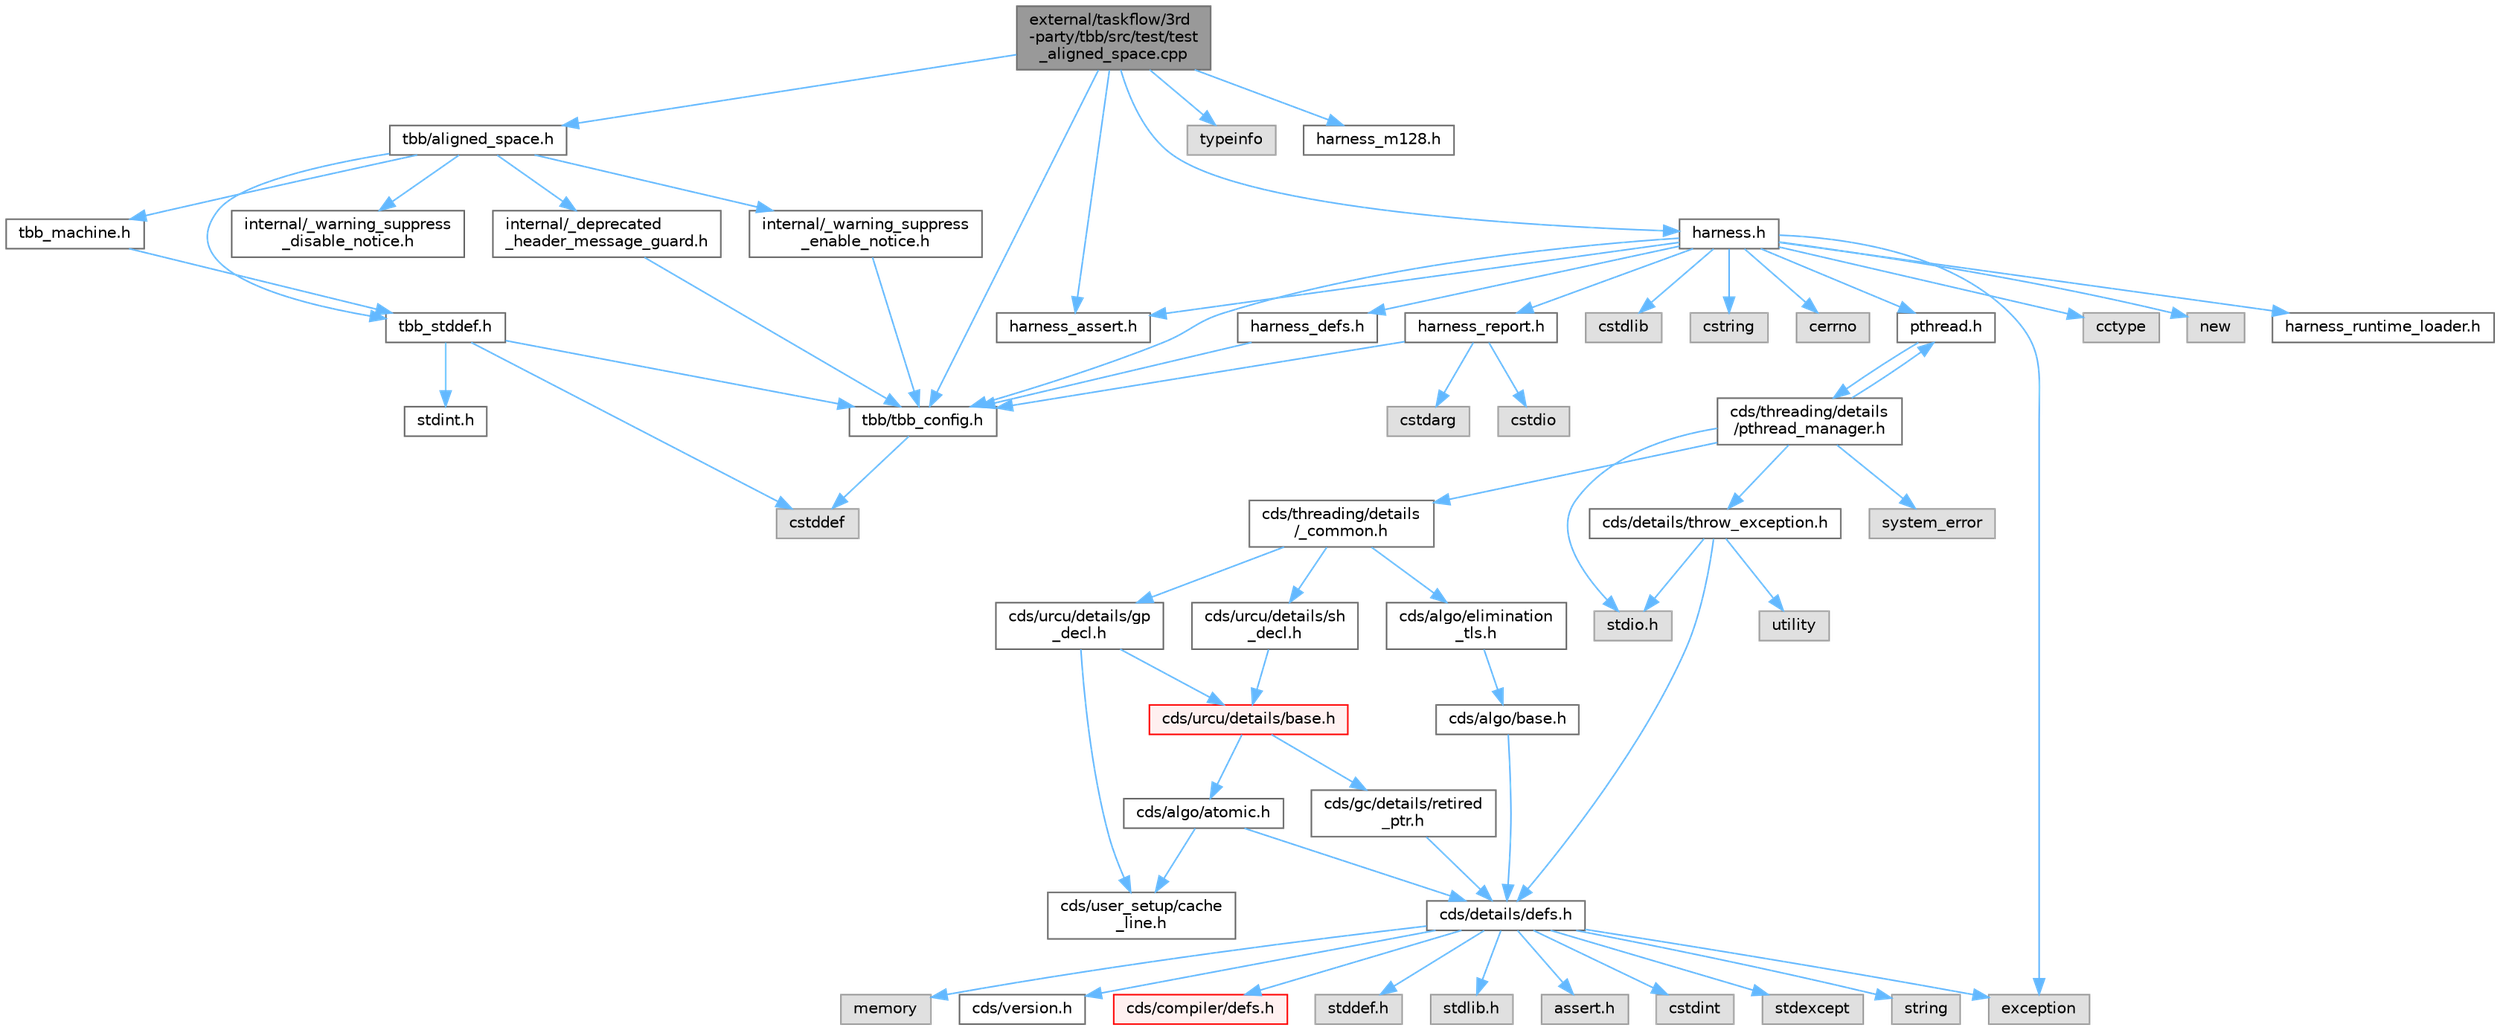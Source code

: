 digraph "external/taskflow/3rd-party/tbb/src/test/test_aligned_space.cpp"
{
 // LATEX_PDF_SIZE
  bgcolor="transparent";
  edge [fontname=Helvetica,fontsize=10,labelfontname=Helvetica,labelfontsize=10];
  node [fontname=Helvetica,fontsize=10,shape=box,height=0.2,width=0.4];
  Node1 [id="Node000001",label="external/taskflow/3rd\l-party/tbb/src/test/test\l_aligned_space.cpp",height=0.2,width=0.4,color="gray40", fillcolor="grey60", style="filled", fontcolor="black",tooltip=" "];
  Node1 -> Node2 [id="edge67_Node000001_Node000002",color="steelblue1",style="solid",tooltip=" "];
  Node2 [id="Node000002",label="tbb/tbb_config.h",height=0.2,width=0.4,color="grey40", fillcolor="white", style="filled",URL="$tbb__config_8h.html",tooltip=" "];
  Node2 -> Node3 [id="edge68_Node000002_Node000003",color="steelblue1",style="solid",tooltip=" "];
  Node3 [id="Node000003",label="cstddef",height=0.2,width=0.4,color="grey60", fillcolor="#E0E0E0", style="filled",tooltip=" "];
  Node1 -> Node4 [id="edge69_Node000001_Node000004",color="steelblue1",style="solid",tooltip=" "];
  Node4 [id="Node000004",label="tbb/aligned_space.h",height=0.2,width=0.4,color="grey40", fillcolor="white", style="filled",URL="$aligned__space_8h.html",tooltip=" "];
  Node4 -> Node5 [id="edge70_Node000004_Node000005",color="steelblue1",style="solid",tooltip=" "];
  Node5 [id="Node000005",label="internal/_deprecated\l_header_message_guard.h",height=0.2,width=0.4,color="grey40", fillcolor="white", style="filled",URL="$__deprecated__header__message__guard_8h.html",tooltip=" "];
  Node5 -> Node2 [id="edge71_Node000005_Node000002",color="steelblue1",style="solid",tooltip=" "];
  Node4 -> Node6 [id="edge72_Node000004_Node000006",color="steelblue1",style="solid",tooltip=" "];
  Node6 [id="Node000006",label="internal/_warning_suppress\l_enable_notice.h",height=0.2,width=0.4,color="grey40", fillcolor="white", style="filled",URL="$__warning__suppress__enable__notice_8h.html",tooltip=" "];
  Node6 -> Node2 [id="edge73_Node000006_Node000002",color="steelblue1",style="solid",tooltip=" "];
  Node4 -> Node7 [id="edge74_Node000004_Node000007",color="steelblue1",style="solid",tooltip=" "];
  Node7 [id="Node000007",label="tbb_stddef.h",height=0.2,width=0.4,color="grey40", fillcolor="white", style="filled",URL="$tbb__stddef_8h.html",tooltip=" "];
  Node7 -> Node2 [id="edge75_Node000007_Node000002",color="steelblue1",style="solid",tooltip=" "];
  Node7 -> Node3 [id="edge76_Node000007_Node000003",color="steelblue1",style="solid",tooltip=" "];
  Node7 -> Node8 [id="edge77_Node000007_Node000008",color="steelblue1",style="solid",tooltip=" "];
  Node8 [id="Node000008",label="stdint.h",height=0.2,width=0.4,color="grey40", fillcolor="white", style="filled",URL="$stdint_8h.html",tooltip=" "];
  Node4 -> Node9 [id="edge78_Node000004_Node000009",color="steelblue1",style="solid",tooltip=" "];
  Node9 [id="Node000009",label="tbb_machine.h",height=0.2,width=0.4,color="grey40", fillcolor="white", style="filled",URL="$tbb__machine_8h.html",tooltip=" "];
  Node9 -> Node7 [id="edge79_Node000009_Node000007",color="steelblue1",style="solid",tooltip=" "];
  Node4 -> Node10 [id="edge80_Node000004_Node000010",color="steelblue1",style="solid",tooltip=" "];
  Node10 [id="Node000010",label="internal/_warning_suppress\l_disable_notice.h",height=0.2,width=0.4,color="grey40", fillcolor="white", style="filled",URL="$__warning__suppress__disable__notice_8h.html",tooltip=" "];
  Node1 -> Node11 [id="edge81_Node000001_Node000011",color="steelblue1",style="solid",tooltip=" "];
  Node11 [id="Node000011",label="harness_assert.h",height=0.2,width=0.4,color="grey40", fillcolor="white", style="filled",URL="$harness__assert_8h.html",tooltip=" "];
  Node1 -> Node12 [id="edge82_Node000001_Node000012",color="steelblue1",style="solid",tooltip=" "];
  Node12 [id="Node000012",label="harness.h",height=0.2,width=0.4,color="grey40", fillcolor="white", style="filled",URL="$harness_8h.html",tooltip=" "];
  Node12 -> Node2 [id="edge83_Node000012_Node000002",color="steelblue1",style="solid",tooltip=" "];
  Node12 -> Node13 [id="edge84_Node000012_Node000013",color="steelblue1",style="solid",tooltip=" "];
  Node13 [id="Node000013",label="harness_defs.h",height=0.2,width=0.4,color="grey40", fillcolor="white", style="filled",URL="$harness__defs_8h.html",tooltip=" "];
  Node13 -> Node2 [id="edge85_Node000013_Node000002",color="steelblue1",style="solid",tooltip=" "];
  Node12 -> Node14 [id="edge86_Node000012_Node000014",color="steelblue1",style="solid",tooltip=" "];
  Node14 [id="Node000014",label="cstdlib",height=0.2,width=0.4,color="grey60", fillcolor="#E0E0E0", style="filled",tooltip=" "];
  Node12 -> Node15 [id="edge87_Node000012_Node000015",color="steelblue1",style="solid",tooltip=" "];
  Node15 [id="Node000015",label="cstring",height=0.2,width=0.4,color="grey60", fillcolor="#E0E0E0", style="filled",tooltip=" "];
  Node12 -> Node16 [id="edge88_Node000012_Node000016",color="steelblue1",style="solid",tooltip=" "];
  Node16 [id="Node000016",label="cerrno",height=0.2,width=0.4,color="grey60", fillcolor="#E0E0E0", style="filled",tooltip=" "];
  Node12 -> Node17 [id="edge89_Node000012_Node000017",color="steelblue1",style="solid",tooltip=" "];
  Node17 [id="Node000017",label="cctype",height=0.2,width=0.4,color="grey60", fillcolor="#E0E0E0", style="filled",tooltip=" "];
  Node12 -> Node18 [id="edge90_Node000012_Node000018",color="steelblue1",style="solid",tooltip=" "];
  Node18 [id="Node000018",label="new",height=0.2,width=0.4,color="grey60", fillcolor="#E0E0E0", style="filled",tooltip=" "];
  Node12 -> Node19 [id="edge91_Node000012_Node000019",color="steelblue1",style="solid",tooltip=" "];
  Node19 [id="Node000019",label="pthread.h",height=0.2,width=0.4,color="grey40", fillcolor="white", style="filled",URL="$pthread_8h.html",tooltip=" "];
  Node19 -> Node20 [id="edge92_Node000019_Node000020",color="steelblue1",style="solid",tooltip=" "];
  Node20 [id="Node000020",label="cds/threading/details\l/pthread_manager.h",height=0.2,width=0.4,color="grey40", fillcolor="white", style="filled",URL="$pthread__manager_8h.html",tooltip=" "];
  Node20 -> Node21 [id="edge93_Node000020_Node000021",color="steelblue1",style="solid",tooltip=" "];
  Node21 [id="Node000021",label="system_error",height=0.2,width=0.4,color="grey60", fillcolor="#E0E0E0", style="filled",tooltip=" "];
  Node20 -> Node22 [id="edge94_Node000020_Node000022",color="steelblue1",style="solid",tooltip=" "];
  Node22 [id="Node000022",label="stdio.h",height=0.2,width=0.4,color="grey60", fillcolor="#E0E0E0", style="filled",tooltip=" "];
  Node20 -> Node19 [id="edge95_Node000020_Node000019",color="steelblue1",style="solid",tooltip=" "];
  Node20 -> Node23 [id="edge96_Node000020_Node000023",color="steelblue1",style="solid",tooltip=" "];
  Node23 [id="Node000023",label="cds/threading/details\l/_common.h",height=0.2,width=0.4,color="grey40", fillcolor="white", style="filled",URL="$__common_8h.html",tooltip=" "];
  Node23 -> Node24 [id="edge97_Node000023_Node000024",color="steelblue1",style="solid",tooltip=" "];
  Node24 [id="Node000024",label="cds/urcu/details/gp\l_decl.h",height=0.2,width=0.4,color="grey40", fillcolor="white", style="filled",URL="$gp__decl_8h.html",tooltip=" "];
  Node24 -> Node25 [id="edge98_Node000024_Node000025",color="steelblue1",style="solid",tooltip=" "];
  Node25 [id="Node000025",label="cds/urcu/details/base.h",height=0.2,width=0.4,color="red", fillcolor="#FFF0F0", style="filled",URL="$external_2libcds_2cds_2urcu_2details_2base_8h.html",tooltip=" "];
  Node25 -> Node26 [id="edge99_Node000025_Node000026",color="steelblue1",style="solid",tooltip=" "];
  Node26 [id="Node000026",label="cds/algo/atomic.h",height=0.2,width=0.4,color="grey40", fillcolor="white", style="filled",URL="$external_2libcds_2cds_2algo_2atomic_8h.html",tooltip=" "];
  Node26 -> Node27 [id="edge100_Node000026_Node000027",color="steelblue1",style="solid",tooltip=" "];
  Node27 [id="Node000027",label="cds/details/defs.h",height=0.2,width=0.4,color="grey40", fillcolor="white", style="filled",URL="$details_2defs_8h.html",tooltip=" "];
  Node27 -> Node28 [id="edge101_Node000027_Node000028",color="steelblue1",style="solid",tooltip=" "];
  Node28 [id="Node000028",label="stddef.h",height=0.2,width=0.4,color="grey60", fillcolor="#E0E0E0", style="filled",tooltip=" "];
  Node27 -> Node29 [id="edge102_Node000027_Node000029",color="steelblue1",style="solid",tooltip=" "];
  Node29 [id="Node000029",label="stdlib.h",height=0.2,width=0.4,color="grey60", fillcolor="#E0E0E0", style="filled",tooltip=" "];
  Node27 -> Node30 [id="edge103_Node000027_Node000030",color="steelblue1",style="solid",tooltip=" "];
  Node30 [id="Node000030",label="assert.h",height=0.2,width=0.4,color="grey60", fillcolor="#E0E0E0", style="filled",tooltip=" "];
  Node27 -> Node31 [id="edge104_Node000027_Node000031",color="steelblue1",style="solid",tooltip=" "];
  Node31 [id="Node000031",label="cstdint",height=0.2,width=0.4,color="grey60", fillcolor="#E0E0E0", style="filled",tooltip=" "];
  Node27 -> Node32 [id="edge105_Node000027_Node000032",color="steelblue1",style="solid",tooltip=" "];
  Node32 [id="Node000032",label="exception",height=0.2,width=0.4,color="grey60", fillcolor="#E0E0E0", style="filled",tooltip=" "];
  Node27 -> Node33 [id="edge106_Node000027_Node000033",color="steelblue1",style="solid",tooltip=" "];
  Node33 [id="Node000033",label="stdexcept",height=0.2,width=0.4,color="grey60", fillcolor="#E0E0E0", style="filled",tooltip=" "];
  Node27 -> Node34 [id="edge107_Node000027_Node000034",color="steelblue1",style="solid",tooltip=" "];
  Node34 [id="Node000034",label="string",height=0.2,width=0.4,color="grey60", fillcolor="#E0E0E0", style="filled",tooltip=" "];
  Node27 -> Node35 [id="edge108_Node000027_Node000035",color="steelblue1",style="solid",tooltip=" "];
  Node35 [id="Node000035",label="memory",height=0.2,width=0.4,color="grey60", fillcolor="#E0E0E0", style="filled",tooltip=" "];
  Node27 -> Node36 [id="edge109_Node000027_Node000036",color="steelblue1",style="solid",tooltip=" "];
  Node36 [id="Node000036",label="cds/version.h",height=0.2,width=0.4,color="grey40", fillcolor="white", style="filled",URL="$external_2libcds_2cds_2version_8h.html",tooltip=" "];
  Node27 -> Node37 [id="edge110_Node000027_Node000037",color="steelblue1",style="solid",tooltip=" "];
  Node37 [id="Node000037",label="cds/compiler/defs.h",height=0.2,width=0.4,color="red", fillcolor="#FFF0F0", style="filled",URL="$compiler_2defs_8h.html",tooltip=" "];
  Node26 -> Node40 [id="edge111_Node000026_Node000040",color="steelblue1",style="solid",tooltip=" "];
  Node40 [id="Node000040",label="cds/user_setup/cache\l_line.h",height=0.2,width=0.4,color="grey40", fillcolor="white", style="filled",URL="$cache__line_8h.html",tooltip="Cache-line size definition"];
  Node25 -> Node41 [id="edge112_Node000025_Node000041",color="steelblue1",style="solid",tooltip=" "];
  Node41 [id="Node000041",label="cds/gc/details/retired\l_ptr.h",height=0.2,width=0.4,color="grey40", fillcolor="white", style="filled",URL="$retired__ptr_8h.html",tooltip=" "];
  Node41 -> Node27 [id="edge113_Node000041_Node000027",color="steelblue1",style="solid",tooltip=" "];
  Node24 -> Node40 [id="edge114_Node000024_Node000040",color="steelblue1",style="solid",tooltip=" "];
  Node23 -> Node62 [id="edge115_Node000023_Node000062",color="steelblue1",style="solid",tooltip=" "];
  Node62 [id="Node000062",label="cds/urcu/details/sh\l_decl.h",height=0.2,width=0.4,color="grey40", fillcolor="white", style="filled",URL="$sh__decl_8h.html",tooltip=" "];
  Node62 -> Node25 [id="edge116_Node000062_Node000025",color="steelblue1",style="solid",tooltip=" "];
  Node23 -> Node63 [id="edge117_Node000023_Node000063",color="steelblue1",style="solid",tooltip=" "];
  Node63 [id="Node000063",label="cds/algo/elimination\l_tls.h",height=0.2,width=0.4,color="grey40", fillcolor="white", style="filled",URL="$elimination__tls_8h.html",tooltip=" "];
  Node63 -> Node64 [id="edge118_Node000063_Node000064",color="steelblue1",style="solid",tooltip=" "];
  Node64 [id="Node000064",label="cds/algo/base.h",height=0.2,width=0.4,color="grey40", fillcolor="white", style="filled",URL="$external_2libcds_2cds_2algo_2base_8h.html",tooltip=" "];
  Node64 -> Node27 [id="edge119_Node000064_Node000027",color="steelblue1",style="solid",tooltip=" "];
  Node20 -> Node56 [id="edge120_Node000020_Node000056",color="steelblue1",style="solid",tooltip=" "];
  Node56 [id="Node000056",label="cds/details/throw_exception.h",height=0.2,width=0.4,color="grey40", fillcolor="white", style="filled",URL="$throw__exception_8h.html",tooltip=" "];
  Node56 -> Node27 [id="edge121_Node000056_Node000027",color="steelblue1",style="solid",tooltip=" "];
  Node56 -> Node22 [id="edge122_Node000056_Node000022",color="steelblue1",style="solid",tooltip=" "];
  Node56 -> Node57 [id="edge123_Node000056_Node000057",color="steelblue1",style="solid",tooltip=" "];
  Node57 [id="Node000057",label="utility",height=0.2,width=0.4,color="grey60", fillcolor="#E0E0E0", style="filled",tooltip=" "];
  Node12 -> Node65 [id="edge124_Node000012_Node000065",color="steelblue1",style="solid",tooltip=" "];
  Node65 [id="Node000065",label="harness_runtime_loader.h",height=0.2,width=0.4,color="grey40", fillcolor="white", style="filled",URL="$harness__runtime__loader_8h.html",tooltip=" "];
  Node12 -> Node66 [id="edge125_Node000012_Node000066",color="steelblue1",style="solid",tooltip=" "];
  Node66 [id="Node000066",label="harness_report.h",height=0.2,width=0.4,color="grey40", fillcolor="white", style="filled",URL="$harness__report_8h.html",tooltip=" "];
  Node66 -> Node67 [id="edge126_Node000066_Node000067",color="steelblue1",style="solid",tooltip=" "];
  Node67 [id="Node000067",label="cstdio",height=0.2,width=0.4,color="grey60", fillcolor="#E0E0E0", style="filled",tooltip=" "];
  Node66 -> Node68 [id="edge127_Node000066_Node000068",color="steelblue1",style="solid",tooltip=" "];
  Node68 [id="Node000068",label="cstdarg",height=0.2,width=0.4,color="grey60", fillcolor="#E0E0E0", style="filled",tooltip=" "];
  Node66 -> Node2 [id="edge128_Node000066_Node000002",color="steelblue1",style="solid",tooltip=" "];
  Node12 -> Node32 [id="edge129_Node000012_Node000032",color="steelblue1",style="solid",tooltip=" "];
  Node12 -> Node11 [id="edge130_Node000012_Node000011",color="steelblue1",style="solid",tooltip=" "];
  Node1 -> Node69 [id="edge131_Node000001_Node000069",color="steelblue1",style="solid",tooltip=" "];
  Node69 [id="Node000069",label="typeinfo",height=0.2,width=0.4,color="grey60", fillcolor="#E0E0E0", style="filled",tooltip=" "];
  Node1 -> Node70 [id="edge132_Node000001_Node000070",color="steelblue1",style="solid",tooltip=" "];
  Node70 [id="Node000070",label="harness_m128.h",height=0.2,width=0.4,color="grey40", fillcolor="white", style="filled",URL="$harness__m128_8h.html",tooltip=" "];
}
